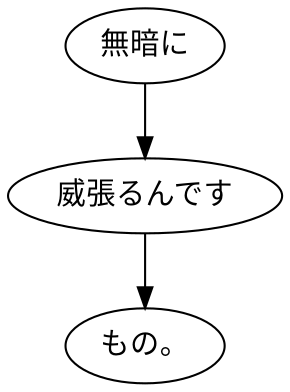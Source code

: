 digraph graph6972 {
	node0 [label="無暗に"];
	node1 [label="威張るんです"];
	node2 [label="もの。"];
	node0 -> node1;
	node1 -> node2;
}
